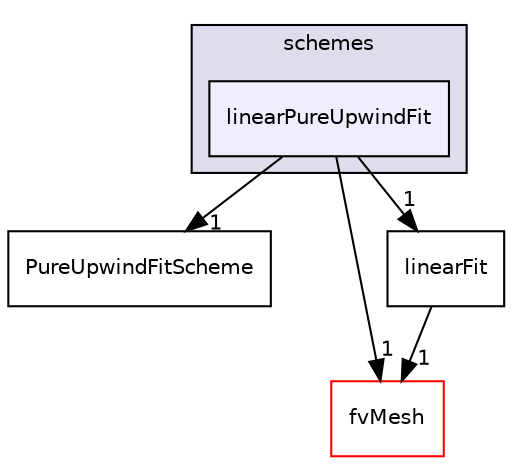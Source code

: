 digraph "src/finiteVolume/interpolation/surfaceInterpolation/schemes/linearPureUpwindFit" {
  bgcolor=transparent;
  compound=true
  node [ fontsize="10", fontname="Helvetica"];
  edge [ labelfontsize="10", labelfontname="Helvetica"];
  subgraph clusterdir_deb7d71175aa940c147966c547ebcb7e {
    graph [ bgcolor="#ddddee", pencolor="black", label="schemes" fontname="Helvetica", fontsize="10", URL="dir_deb7d71175aa940c147966c547ebcb7e.html"]
  dir_d0c89841d7fd6f14bf7d49e5f7e8ff0b [shape=box, label="linearPureUpwindFit", style="filled", fillcolor="#eeeeff", pencolor="black", URL="dir_d0c89841d7fd6f14bf7d49e5f7e8ff0b.html"];
  }
  dir_8a73b554d394b76199228c6ba2a8d685 [shape=box label="PureUpwindFitScheme" URL="dir_8a73b554d394b76199228c6ba2a8d685.html"];
  dir_c382fa095c9c33d8673c0dd60aaef275 [shape=box label="fvMesh" color="red" URL="dir_c382fa095c9c33d8673c0dd60aaef275.html"];
  dir_863f5a43b6aa310a14bb70f68a33ff73 [shape=box label="linearFit" URL="dir_863f5a43b6aa310a14bb70f68a33ff73.html"];
  dir_d0c89841d7fd6f14bf7d49e5f7e8ff0b->dir_8a73b554d394b76199228c6ba2a8d685 [headlabel="1", labeldistance=1.5 headhref="dir_001243_001252.html"];
  dir_d0c89841d7fd6f14bf7d49e5f7e8ff0b->dir_c382fa095c9c33d8673c0dd60aaef275 [headlabel="1", labeldistance=1.5 headhref="dir_001243_001120.html"];
  dir_d0c89841d7fd6f14bf7d49e5f7e8ff0b->dir_863f5a43b6aa310a14bb70f68a33ff73 [headlabel="1", labeldistance=1.5 headhref="dir_001243_001242.html"];
  dir_863f5a43b6aa310a14bb70f68a33ff73->dir_c382fa095c9c33d8673c0dd60aaef275 [headlabel="1", labeldistance=1.5 headhref="dir_001242_001120.html"];
}
